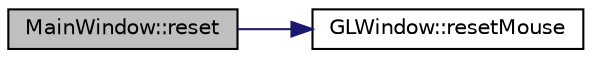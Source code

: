 digraph "MainWindow::reset"
{
  edge [fontname="Helvetica",fontsize="10",labelfontname="Helvetica",labelfontsize="10"];
  node [fontname="Helvetica",fontsize="10",shape=record];
  rankdir="LR";
  Node1 [label="MainWindow::reset",height=0.2,width=0.4,color="black", fillcolor="grey75", style="filled", fontcolor="black"];
  Node1 -> Node2 [color="midnightblue",fontsize="10",style="solid",fontname="Helvetica"];
  Node2 [label="GLWindow::resetMouse",height=0.2,width=0.4,color="black", fillcolor="white", style="filled",URL="$class_g_l_window.html#a7d68a4cf2db4ee1f485462595ffe7137"];
}
